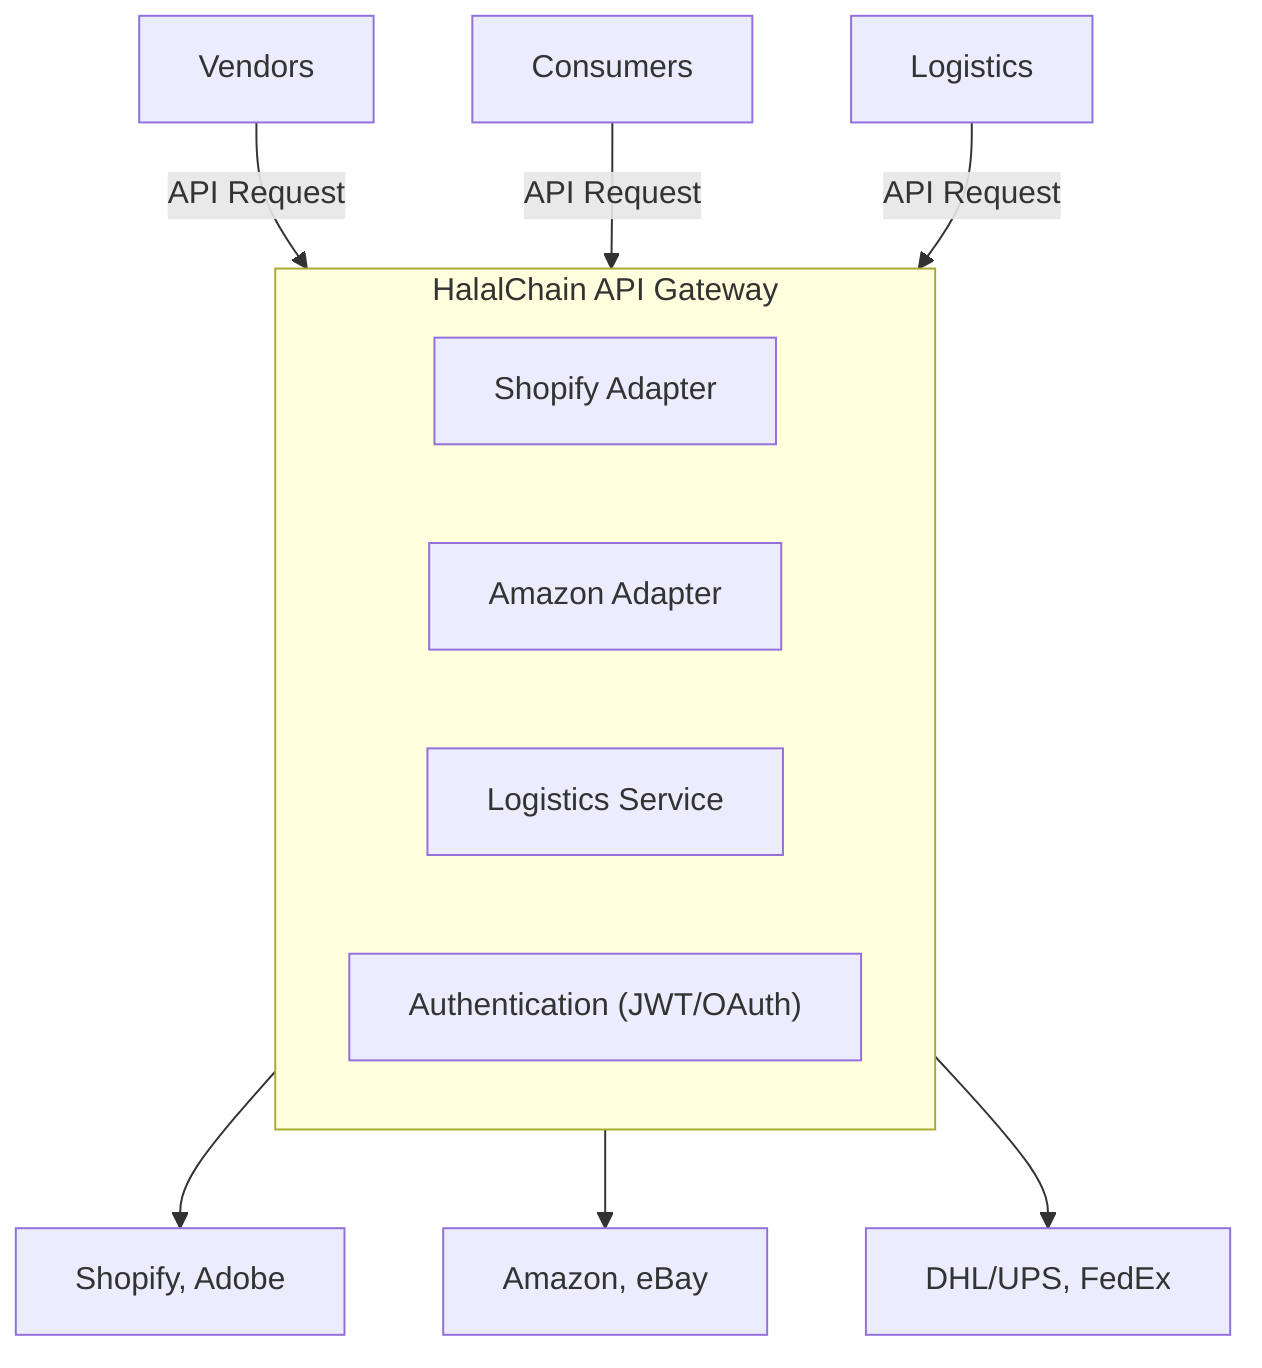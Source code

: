 flowchart TD;
    Vendors["Vendors"] -->|"API Request"| HalalChainAPI["HalalChain API Gateway"];
    Consumers["Consumers"] -->|"API Request"| HalalChainAPI;
    Logistics["Logistics"] -->|"API Request"| HalalChainAPI;
    
    subgraph HalalChainAPI ["HalalChain API Gateway"]
        ShopifyAdapter["Shopify Adapter"]
        AmazonAdapter["Amazon Adapter"]
        LogisticsService["Logistics Service"]
        Authentication["Authentication (JWT/OAuth)"]
    end
    
    HalalChainAPI --> Shopify["Shopify, Adobe"]
    HalalChainAPI --> Amazon["Amazon, eBay"]
    HalalChainAPI --> LogisticsProviders["DHL/UPS, FedEx"]